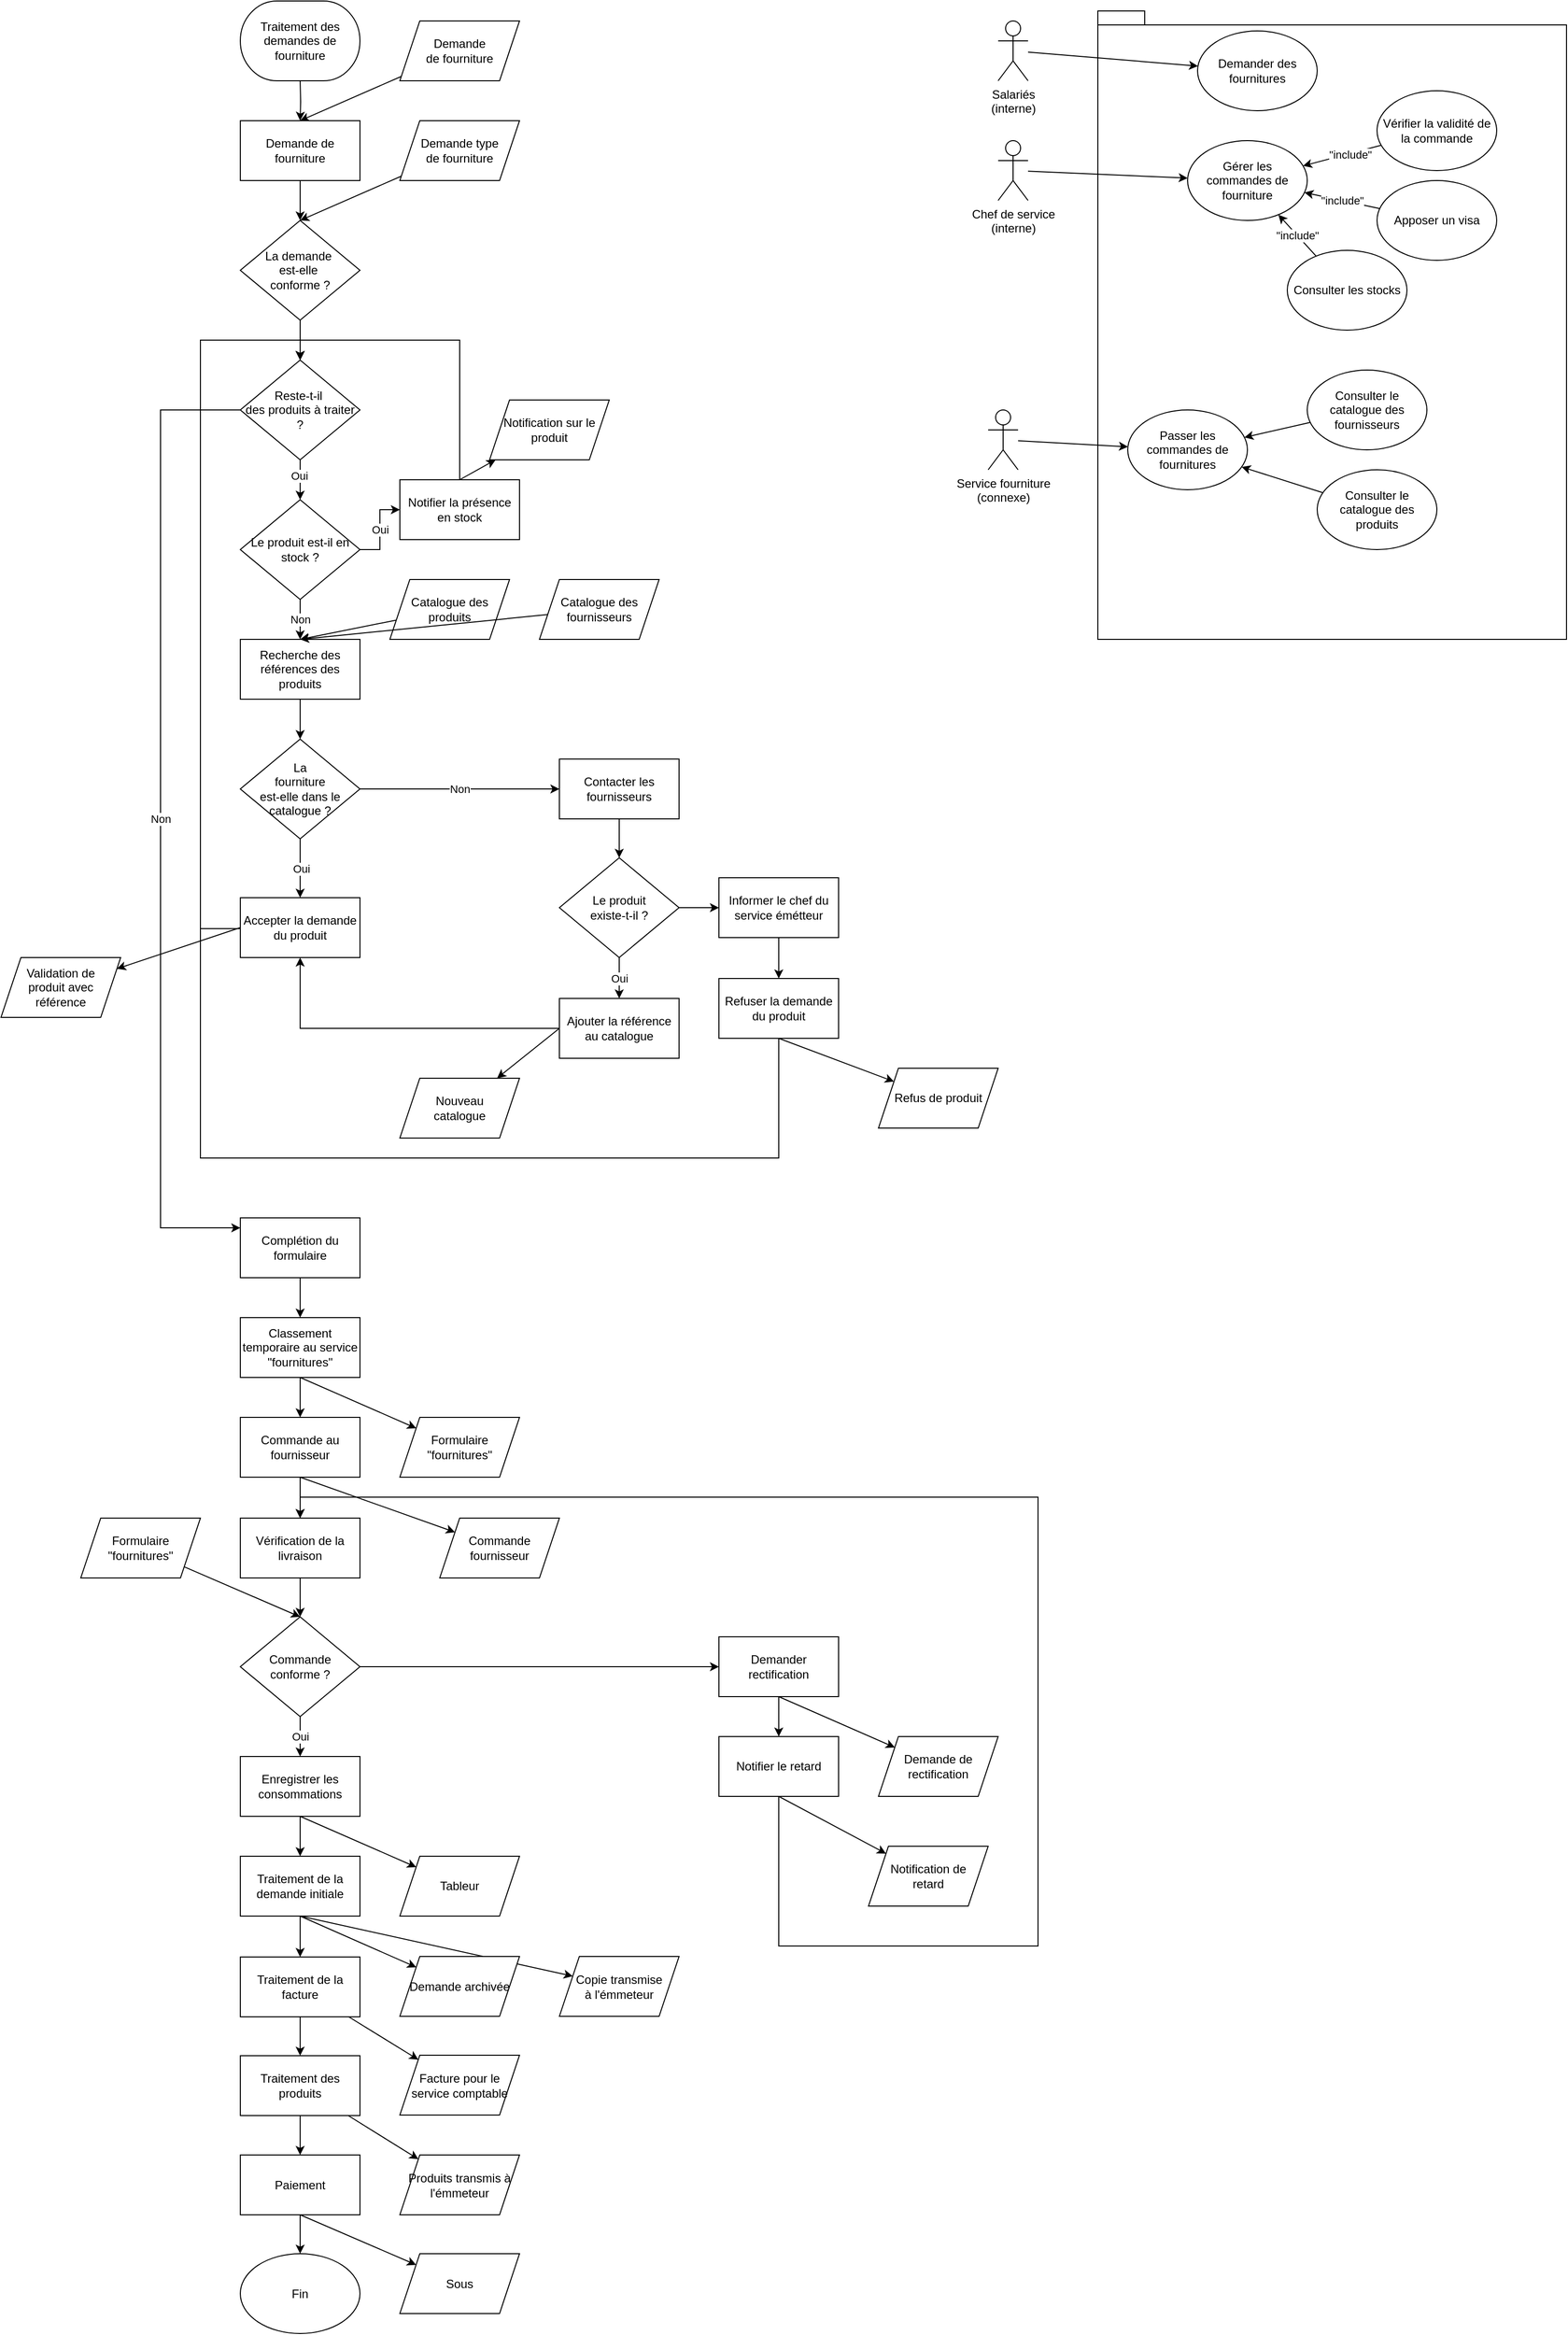 <mxfile version="24.2.5" type="device">
  <diagram name="Page-1" id="KCRgaimFXz_5-FNg-iW_">
    <mxGraphModel dx="1062" dy="621" grid="1" gridSize="10" guides="1" tooltips="1" connect="1" arrows="1" fold="1" page="1" pageScale="1" pageWidth="1169" pageHeight="827" math="0" shadow="0">
      <root>
        <mxCell id="0" />
        <mxCell id="1" parent="0" />
        <mxCell id="8SKymHNOrnsg6687N-cz-3" style="edgeStyle=orthogonalEdgeStyle;rounded=0;orthogonalLoop=1;jettySize=auto;html=1;" edge="1" parent="1" target="8SKymHNOrnsg6687N-cz-2">
          <mxGeometry relative="1" as="geometry">
            <mxPoint x="580" y="540" as="sourcePoint" />
          </mxGeometry>
        </mxCell>
        <mxCell id="8SKymHNOrnsg6687N-cz-155" style="edgeStyle=orthogonalEdgeStyle;rounded=0;orthogonalLoop=1;jettySize=auto;html=1;" edge="1" parent="1" source="8SKymHNOrnsg6687N-cz-2" target="8SKymHNOrnsg6687N-cz-154">
          <mxGeometry relative="1" as="geometry" />
        </mxCell>
        <mxCell id="8SKymHNOrnsg6687N-cz-2" value="Demande de fourniture" style="rounded=0;whiteSpace=wrap;html=1;" vertex="1" parent="1">
          <mxGeometry x="520" y="580" width="120" height="60" as="geometry" />
        </mxCell>
        <mxCell id="8SKymHNOrnsg6687N-cz-5" style="rounded=0;orthogonalLoop=1;jettySize=auto;html=1;entryX=0.5;entryY=0;entryDx=0;entryDy=0;" edge="1" parent="1" source="8SKymHNOrnsg6687N-cz-4" target="8SKymHNOrnsg6687N-cz-2">
          <mxGeometry relative="1" as="geometry" />
        </mxCell>
        <mxCell id="8SKymHNOrnsg6687N-cz-4" value="Demande&lt;div&gt;de fourniture&lt;/div&gt;" style="shape=parallelogram;perimeter=parallelogramPerimeter;whiteSpace=wrap;html=1;fixedSize=1;" vertex="1" parent="1">
          <mxGeometry x="680" y="480" width="120" height="60" as="geometry" />
        </mxCell>
        <mxCell id="8SKymHNOrnsg6687N-cz-11" style="rounded=0;orthogonalLoop=1;jettySize=auto;html=1;entryX=0.5;entryY=0;entryDx=0;entryDy=0;" edge="1" parent="1" source="8SKymHNOrnsg6687N-cz-8" target="8SKymHNOrnsg6687N-cz-116">
          <mxGeometry relative="1" as="geometry">
            <mxPoint x="720" y="920" as="targetPoint" />
          </mxGeometry>
        </mxCell>
        <mxCell id="8SKymHNOrnsg6687N-cz-8" value="Catalogue des produits" style="shape=parallelogram;perimeter=parallelogramPerimeter;whiteSpace=wrap;html=1;fixedSize=1;" vertex="1" parent="1">
          <mxGeometry x="670" y="1040" width="120" height="60" as="geometry" />
        </mxCell>
        <mxCell id="8SKymHNOrnsg6687N-cz-117" style="edgeStyle=orthogonalEdgeStyle;rounded=0;orthogonalLoop=1;jettySize=auto;html=1;" edge="1" parent="1" source="8SKymHNOrnsg6687N-cz-76" target="8SKymHNOrnsg6687N-cz-160">
          <mxGeometry relative="1" as="geometry" />
        </mxCell>
        <mxCell id="8SKymHNOrnsg6687N-cz-118" value="Oui" style="edgeLabel;html=1;align=center;verticalAlign=middle;resizable=0;points=[];" vertex="1" connectable="0" parent="8SKymHNOrnsg6687N-cz-117">
          <mxGeometry x="-0.191" y="-1" relative="1" as="geometry">
            <mxPoint as="offset" />
          </mxGeometry>
        </mxCell>
        <mxCell id="8SKymHNOrnsg6687N-cz-76" value="Reste-t-il&amp;nbsp;&lt;div&gt;des produits à traiter ?&lt;/div&gt;" style="rhombus;whiteSpace=wrap;html=1;direction=west;" vertex="1" parent="1">
          <mxGeometry x="520" y="820" width="120" height="100" as="geometry" />
        </mxCell>
        <mxCell id="8SKymHNOrnsg6687N-cz-98" style="edgeStyle=orthogonalEdgeStyle;rounded=0;orthogonalLoop=1;jettySize=auto;html=1;" edge="1" parent="1" source="8SKymHNOrnsg6687N-cz-102">
          <mxGeometry relative="1" as="geometry">
            <mxPoint x="580.0" y="1359" as="targetPoint" />
          </mxGeometry>
        </mxCell>
        <mxCell id="8SKymHNOrnsg6687N-cz-99" value="Oui" style="edgeLabel;html=1;align=center;verticalAlign=middle;resizable=0;points=[];" vertex="1" connectable="0" parent="8SKymHNOrnsg6687N-cz-98">
          <mxGeometry relative="1" as="geometry">
            <mxPoint as="offset" />
          </mxGeometry>
        </mxCell>
        <mxCell id="8SKymHNOrnsg6687N-cz-100" style="edgeStyle=orthogonalEdgeStyle;rounded=0;orthogonalLoop=1;jettySize=auto;html=1;" edge="1" parent="1" source="8SKymHNOrnsg6687N-cz-102" target="8SKymHNOrnsg6687N-cz-113">
          <mxGeometry relative="1" as="geometry" />
        </mxCell>
        <mxCell id="8SKymHNOrnsg6687N-cz-101" value="Non" style="edgeLabel;html=1;align=center;verticalAlign=middle;resizable=0;points=[];" vertex="1" connectable="0" parent="8SKymHNOrnsg6687N-cz-100">
          <mxGeometry relative="1" as="geometry">
            <mxPoint as="offset" />
          </mxGeometry>
        </mxCell>
        <mxCell id="8SKymHNOrnsg6687N-cz-102" value="La&lt;div&gt;fourniture&lt;/div&gt;&lt;div&gt;est-elle dans le catalogue ?&lt;/div&gt;" style="rhombus;whiteSpace=wrap;html=1;direction=west;" vertex="1" parent="1">
          <mxGeometry x="520" y="1200" width="120" height="100" as="geometry" />
        </mxCell>
        <mxCell id="8SKymHNOrnsg6687N-cz-112" style="edgeStyle=orthogonalEdgeStyle;rounded=0;orthogonalLoop=1;jettySize=auto;html=1;" edge="1" parent="1" source="8SKymHNOrnsg6687N-cz-113" target="8SKymHNOrnsg6687N-cz-114">
          <mxGeometry relative="1" as="geometry" />
        </mxCell>
        <mxCell id="8SKymHNOrnsg6687N-cz-113" value="Contacter les fournisseurs" style="rounded=0;whiteSpace=wrap;html=1;" vertex="1" parent="1">
          <mxGeometry x="840" y="1220" width="120" height="60" as="geometry" />
        </mxCell>
        <mxCell id="8SKymHNOrnsg6687N-cz-138" value="" style="edgeStyle=orthogonalEdgeStyle;rounded=0;orthogonalLoop=1;jettySize=auto;html=1;" edge="1" parent="1" source="8SKymHNOrnsg6687N-cz-114" target="8SKymHNOrnsg6687N-cz-137">
          <mxGeometry relative="1" as="geometry" />
        </mxCell>
        <mxCell id="8SKymHNOrnsg6687N-cz-142" value="Oui" style="edgeLabel;html=1;align=center;verticalAlign=middle;resizable=0;points=[];" vertex="1" connectable="0" parent="8SKymHNOrnsg6687N-cz-138">
          <mxGeometry relative="1" as="geometry">
            <mxPoint as="offset" />
          </mxGeometry>
        </mxCell>
        <mxCell id="8SKymHNOrnsg6687N-cz-144" value="" style="edgeStyle=orthogonalEdgeStyle;rounded=0;orthogonalLoop=1;jettySize=auto;html=1;" edge="1" parent="1" source="8SKymHNOrnsg6687N-cz-114">
          <mxGeometry relative="1" as="geometry">
            <mxPoint x="1000" y="1369" as="targetPoint" />
          </mxGeometry>
        </mxCell>
        <mxCell id="8SKymHNOrnsg6687N-cz-114" value="Le produit&lt;div&gt;existe-t-il ?&lt;/div&gt;" style="rhombus;whiteSpace=wrap;html=1;direction=west;" vertex="1" parent="1">
          <mxGeometry x="840" y="1319" width="120" height="100" as="geometry" />
        </mxCell>
        <mxCell id="8SKymHNOrnsg6687N-cz-115" style="edgeStyle=orthogonalEdgeStyle;rounded=0;orthogonalLoop=1;jettySize=auto;html=1;" edge="1" parent="1" source="8SKymHNOrnsg6687N-cz-116" target="8SKymHNOrnsg6687N-cz-102">
          <mxGeometry relative="1" as="geometry">
            <mxPoint x="580" y="1200" as="targetPoint" />
          </mxGeometry>
        </mxCell>
        <mxCell id="8SKymHNOrnsg6687N-cz-131" style="edgeStyle=orthogonalEdgeStyle;rounded=0;orthogonalLoop=1;jettySize=auto;html=1;" edge="1" parent="1" source="8SKymHNOrnsg6687N-cz-76" target="8SKymHNOrnsg6687N-cz-120">
          <mxGeometry relative="1" as="geometry">
            <Array as="points">
              <mxPoint x="440" y="870" />
              <mxPoint x="440" y="1690" />
            </Array>
          </mxGeometry>
        </mxCell>
        <mxCell id="8SKymHNOrnsg6687N-cz-134" value="Non" style="edgeLabel;html=1;align=center;verticalAlign=middle;resizable=0;points=[];" vertex="1" connectable="0" parent="8SKymHNOrnsg6687N-cz-131">
          <mxGeometry relative="1" as="geometry">
            <mxPoint as="offset" />
          </mxGeometry>
        </mxCell>
        <mxCell id="8SKymHNOrnsg6687N-cz-116" value="Recherche des références des produits" style="rounded=0;whiteSpace=wrap;html=1;" vertex="1" parent="1">
          <mxGeometry x="520" y="1100" width="120" height="60" as="geometry" />
        </mxCell>
        <mxCell id="8SKymHNOrnsg6687N-cz-120" value="Complétion du formulaire" style="rounded=0;whiteSpace=wrap;html=1;" vertex="1" parent="1">
          <mxGeometry x="520" y="1680" width="120" height="60" as="geometry" />
        </mxCell>
        <mxCell id="8SKymHNOrnsg6687N-cz-121" style="edgeStyle=orthogonalEdgeStyle;rounded=0;orthogonalLoop=1;jettySize=auto;html=1;" edge="1" parent="1" source="8SKymHNOrnsg6687N-cz-120" target="8SKymHNOrnsg6687N-cz-124">
          <mxGeometry relative="1" as="geometry">
            <mxPoint x="580" y="1840" as="sourcePoint" />
          </mxGeometry>
        </mxCell>
        <mxCell id="8SKymHNOrnsg6687N-cz-122" style="edgeStyle=orthogonalEdgeStyle;rounded=0;orthogonalLoop=1;jettySize=auto;html=1;" edge="1" parent="1" source="8SKymHNOrnsg6687N-cz-124" target="8SKymHNOrnsg6687N-cz-126">
          <mxGeometry relative="1" as="geometry" />
        </mxCell>
        <mxCell id="8SKymHNOrnsg6687N-cz-123" style="rounded=0;orthogonalLoop=1;jettySize=auto;html=1;exitX=0.5;exitY=1;exitDx=0;exitDy=0;" edge="1" parent="1" source="8SKymHNOrnsg6687N-cz-124" target="8SKymHNOrnsg6687N-cz-127">
          <mxGeometry relative="1" as="geometry" />
        </mxCell>
        <mxCell id="8SKymHNOrnsg6687N-cz-124" value="Classement temporaire au service &quot;fournitures&quot;" style="rounded=0;whiteSpace=wrap;html=1;" vertex="1" parent="1">
          <mxGeometry x="520" y="1780" width="120" height="60" as="geometry" />
        </mxCell>
        <mxCell id="8SKymHNOrnsg6687N-cz-125" style="rounded=0;orthogonalLoop=1;jettySize=auto;html=1;exitX=0.5;exitY=1;exitDx=0;exitDy=0;" edge="1" parent="1" source="8SKymHNOrnsg6687N-cz-126" target="8SKymHNOrnsg6687N-cz-128">
          <mxGeometry relative="1" as="geometry" />
        </mxCell>
        <mxCell id="8SKymHNOrnsg6687N-cz-149" value="" style="edgeStyle=orthogonalEdgeStyle;rounded=0;orthogonalLoop=1;jettySize=auto;html=1;" edge="1" parent="1" source="8SKymHNOrnsg6687N-cz-126" target="8SKymHNOrnsg6687N-cz-148">
          <mxGeometry relative="1" as="geometry" />
        </mxCell>
        <mxCell id="8SKymHNOrnsg6687N-cz-126" value="Commande au fournisseur" style="rounded=0;whiteSpace=wrap;html=1;" vertex="1" parent="1">
          <mxGeometry x="520" y="1880" width="120" height="60" as="geometry" />
        </mxCell>
        <mxCell id="8SKymHNOrnsg6687N-cz-127" value="Formulaire &quot;fournitures&quot;" style="shape=parallelogram;perimeter=parallelogramPerimeter;whiteSpace=wrap;html=1;fixedSize=1;" vertex="1" parent="1">
          <mxGeometry x="680" y="1880" width="120" height="60" as="geometry" />
        </mxCell>
        <mxCell id="8SKymHNOrnsg6687N-cz-128" value="Commande fournisseur" style="shape=parallelogram;perimeter=parallelogramPerimeter;whiteSpace=wrap;html=1;fixedSize=1;" vertex="1" parent="1">
          <mxGeometry x="720" y="1981" width="120" height="60" as="geometry" />
        </mxCell>
        <mxCell id="8SKymHNOrnsg6687N-cz-130" style="edgeStyle=orthogonalEdgeStyle;rounded=0;orthogonalLoop=1;jettySize=auto;html=1;entryX=0.5;entryY=1;entryDx=0;entryDy=0;" edge="1" parent="1" source="8SKymHNOrnsg6687N-cz-129" target="8SKymHNOrnsg6687N-cz-76">
          <mxGeometry relative="1" as="geometry">
            <Array as="points">
              <mxPoint x="480" y="1390" />
              <mxPoint x="480" y="800" />
              <mxPoint x="580" y="800" />
            </Array>
          </mxGeometry>
        </mxCell>
        <mxCell id="8SKymHNOrnsg6687N-cz-167" style="rounded=0;orthogonalLoop=1;jettySize=auto;html=1;exitX=0;exitY=0.5;exitDx=0;exitDy=0;" edge="1" parent="1" source="8SKymHNOrnsg6687N-cz-129" target="8SKymHNOrnsg6687N-cz-165">
          <mxGeometry relative="1" as="geometry" />
        </mxCell>
        <mxCell id="8SKymHNOrnsg6687N-cz-129" value="Accepter la demande du produit" style="rounded=0;whiteSpace=wrap;html=1;" vertex="1" parent="1">
          <mxGeometry x="520" y="1359" width="120" height="60" as="geometry" />
        </mxCell>
        <mxCell id="8SKymHNOrnsg6687N-cz-139" style="edgeStyle=orthogonalEdgeStyle;rounded=0;orthogonalLoop=1;jettySize=auto;html=1;" edge="1" parent="1" source="8SKymHNOrnsg6687N-cz-137" target="8SKymHNOrnsg6687N-cz-129">
          <mxGeometry relative="1" as="geometry">
            <Array as="points">
              <mxPoint x="580" y="1490" />
            </Array>
          </mxGeometry>
        </mxCell>
        <mxCell id="8SKymHNOrnsg6687N-cz-141" style="rounded=0;orthogonalLoop=1;jettySize=auto;html=1;exitX=0;exitY=0.5;exitDx=0;exitDy=0;" edge="1" parent="1" source="8SKymHNOrnsg6687N-cz-137" target="8SKymHNOrnsg6687N-cz-140">
          <mxGeometry relative="1" as="geometry" />
        </mxCell>
        <mxCell id="8SKymHNOrnsg6687N-cz-137" value="Ajouter la référence au catalogue" style="whiteSpace=wrap;html=1;" vertex="1" parent="1">
          <mxGeometry x="840" y="1460" width="120" height="60" as="geometry" />
        </mxCell>
        <mxCell id="8SKymHNOrnsg6687N-cz-140" value="Nouveau&lt;div&gt;catalogue&lt;/div&gt;" style="shape=parallelogram;perimeter=parallelogramPerimeter;whiteSpace=wrap;html=1;fixedSize=1;" vertex="1" parent="1">
          <mxGeometry x="680" y="1540" width="120" height="60" as="geometry" />
        </mxCell>
        <mxCell id="8SKymHNOrnsg6687N-cz-168" style="edgeStyle=orthogonalEdgeStyle;rounded=0;orthogonalLoop=1;jettySize=auto;html=1;" edge="1" parent="1" source="8SKymHNOrnsg6687N-cz-143" target="8SKymHNOrnsg6687N-cz-145">
          <mxGeometry relative="1" as="geometry" />
        </mxCell>
        <mxCell id="8SKymHNOrnsg6687N-cz-143" value="Informer le chef du service émétteur" style="whiteSpace=wrap;html=1;" vertex="1" parent="1">
          <mxGeometry x="1000" y="1339" width="120" height="60" as="geometry" />
        </mxCell>
        <mxCell id="8SKymHNOrnsg6687N-cz-147" style="edgeStyle=orthogonalEdgeStyle;rounded=0;orthogonalLoop=1;jettySize=auto;html=1;entryX=0.5;entryY=1;entryDx=0;entryDy=0;" edge="1" parent="1" source="8SKymHNOrnsg6687N-cz-145" target="8SKymHNOrnsg6687N-cz-76">
          <mxGeometry relative="1" as="geometry">
            <mxPoint x="1060.027" y="1501" as="sourcePoint" />
            <Array as="points">
              <mxPoint x="1060" y="1620" />
              <mxPoint x="480" y="1620" />
              <mxPoint x="480" y="800" />
              <mxPoint x="580" y="800" />
            </Array>
          </mxGeometry>
        </mxCell>
        <mxCell id="8SKymHNOrnsg6687N-cz-164" style="rounded=0;orthogonalLoop=1;jettySize=auto;html=1;exitX=0.5;exitY=1;exitDx=0;exitDy=0;" edge="1" parent="1" source="8SKymHNOrnsg6687N-cz-145" target="8SKymHNOrnsg6687N-cz-163">
          <mxGeometry relative="1" as="geometry" />
        </mxCell>
        <mxCell id="8SKymHNOrnsg6687N-cz-145" value="Refuser la demande du produit" style="whiteSpace=wrap;html=1;" vertex="1" parent="1">
          <mxGeometry x="1000" y="1440" width="120" height="60" as="geometry" />
        </mxCell>
        <mxCell id="8SKymHNOrnsg6687N-cz-176" style="edgeStyle=orthogonalEdgeStyle;rounded=0;orthogonalLoop=1;jettySize=auto;html=1;" edge="1" parent="1" source="8SKymHNOrnsg6687N-cz-148" target="8SKymHNOrnsg6687N-cz-175">
          <mxGeometry relative="1" as="geometry" />
        </mxCell>
        <mxCell id="8SKymHNOrnsg6687N-cz-148" value="Vérification de la livraison" style="whiteSpace=wrap;html=1;rounded=0;" vertex="1" parent="1">
          <mxGeometry x="520" y="1981" width="120" height="60" as="geometry" />
        </mxCell>
        <mxCell id="8SKymHNOrnsg6687N-cz-158" style="edgeStyle=orthogonalEdgeStyle;rounded=0;orthogonalLoop=1;jettySize=auto;html=1;" edge="1" parent="1" source="8SKymHNOrnsg6687N-cz-154" target="8SKymHNOrnsg6687N-cz-76">
          <mxGeometry relative="1" as="geometry" />
        </mxCell>
        <mxCell id="8SKymHNOrnsg6687N-cz-154" value="La demande&amp;nbsp;&lt;div&gt;est-elle&amp;nbsp;&lt;/div&gt;&lt;div&gt;conforme ?&lt;/div&gt;" style="rhombus;whiteSpace=wrap;html=1;direction=west;" vertex="1" parent="1">
          <mxGeometry x="520" y="680" width="120" height="100" as="geometry" />
        </mxCell>
        <mxCell id="8SKymHNOrnsg6687N-cz-157" style="rounded=0;orthogonalLoop=1;jettySize=auto;html=1;entryX=0.5;entryY=1;entryDx=0;entryDy=0;" edge="1" parent="1" source="8SKymHNOrnsg6687N-cz-156" target="8SKymHNOrnsg6687N-cz-154">
          <mxGeometry relative="1" as="geometry" />
        </mxCell>
        <mxCell id="8SKymHNOrnsg6687N-cz-156" value="Demande type&lt;div&gt;de fourniture&lt;/div&gt;" style="shape=parallelogram;perimeter=parallelogramPerimeter;whiteSpace=wrap;html=1;fixedSize=1;" vertex="1" parent="1">
          <mxGeometry x="680" y="580" width="120" height="60" as="geometry" />
        </mxCell>
        <mxCell id="8SKymHNOrnsg6687N-cz-161" style="edgeStyle=orthogonalEdgeStyle;rounded=0;orthogonalLoop=1;jettySize=auto;html=1;" edge="1" parent="1" source="8SKymHNOrnsg6687N-cz-160" target="8SKymHNOrnsg6687N-cz-116">
          <mxGeometry relative="1" as="geometry" />
        </mxCell>
        <mxCell id="8SKymHNOrnsg6687N-cz-162" value="Non" style="edgeLabel;html=1;align=center;verticalAlign=middle;resizable=0;points=[];" vertex="1" connectable="0" parent="8SKymHNOrnsg6687N-cz-161">
          <mxGeometry relative="1" as="geometry">
            <mxPoint as="offset" />
          </mxGeometry>
        </mxCell>
        <mxCell id="8SKymHNOrnsg6687N-cz-170" style="edgeStyle=orthogonalEdgeStyle;rounded=0;orthogonalLoop=1;jettySize=auto;html=1;" edge="1" parent="1" source="8SKymHNOrnsg6687N-cz-160" target="8SKymHNOrnsg6687N-cz-169">
          <mxGeometry relative="1" as="geometry" />
        </mxCell>
        <mxCell id="8SKymHNOrnsg6687N-cz-171" value="Oui" style="edgeLabel;html=1;align=center;verticalAlign=middle;resizable=0;points=[];" vertex="1" connectable="0" parent="8SKymHNOrnsg6687N-cz-170">
          <mxGeometry relative="1" as="geometry">
            <mxPoint as="offset" />
          </mxGeometry>
        </mxCell>
        <mxCell id="8SKymHNOrnsg6687N-cz-160" value="Le produit est-il en stock ?" style="rhombus;whiteSpace=wrap;html=1;direction=west;" vertex="1" parent="1">
          <mxGeometry x="520" y="960" width="120" height="100" as="geometry" />
        </mxCell>
        <mxCell id="8SKymHNOrnsg6687N-cz-163" value="Refus de produit" style="shape=parallelogram;perimeter=parallelogramPerimeter;whiteSpace=wrap;html=1;fixedSize=1;" vertex="1" parent="1">
          <mxGeometry x="1160" y="1530" width="120" height="60" as="geometry" />
        </mxCell>
        <mxCell id="8SKymHNOrnsg6687N-cz-165" value="Validation de&lt;div&gt;produit avec référence&lt;/div&gt;" style="shape=parallelogram;perimeter=parallelogramPerimeter;whiteSpace=wrap;html=1;fixedSize=1;" vertex="1" parent="1">
          <mxGeometry x="280" y="1419" width="120" height="60" as="geometry" />
        </mxCell>
        <mxCell id="8SKymHNOrnsg6687N-cz-172" style="edgeStyle=orthogonalEdgeStyle;rounded=0;orthogonalLoop=1;jettySize=auto;html=1;entryX=0.5;entryY=1;entryDx=0;entryDy=0;" edge="1" parent="1" source="8SKymHNOrnsg6687N-cz-169" target="8SKymHNOrnsg6687N-cz-76">
          <mxGeometry relative="1" as="geometry">
            <Array as="points">
              <mxPoint x="740" y="800" />
              <mxPoint x="580" y="800" />
            </Array>
          </mxGeometry>
        </mxCell>
        <mxCell id="8SKymHNOrnsg6687N-cz-174" style="rounded=0;orthogonalLoop=1;jettySize=auto;html=1;exitX=0.5;exitY=0;exitDx=0;exitDy=0;" edge="1" parent="1" source="8SKymHNOrnsg6687N-cz-169" target="8SKymHNOrnsg6687N-cz-173">
          <mxGeometry relative="1" as="geometry" />
        </mxCell>
        <mxCell id="8SKymHNOrnsg6687N-cz-169" value="Notifier la présence en stock" style="rounded=0;whiteSpace=wrap;html=1;" vertex="1" parent="1">
          <mxGeometry x="680" y="940" width="120" height="60" as="geometry" />
        </mxCell>
        <mxCell id="8SKymHNOrnsg6687N-cz-173" value="Notification sur le produit" style="shape=parallelogram;perimeter=parallelogramPerimeter;whiteSpace=wrap;html=1;fixedSize=1;" vertex="1" parent="1">
          <mxGeometry x="770" y="860" width="120" height="60" as="geometry" />
        </mxCell>
        <mxCell id="8SKymHNOrnsg6687N-cz-178" value="" style="edgeStyle=orthogonalEdgeStyle;rounded=0;orthogonalLoop=1;jettySize=auto;html=1;" edge="1" parent="1" source="8SKymHNOrnsg6687N-cz-175" target="8SKymHNOrnsg6687N-cz-177">
          <mxGeometry relative="1" as="geometry" />
        </mxCell>
        <mxCell id="8SKymHNOrnsg6687N-cz-179" value="Oui" style="edgeLabel;html=1;align=center;verticalAlign=middle;resizable=0;points=[];" vertex="1" connectable="0" parent="8SKymHNOrnsg6687N-cz-178">
          <mxGeometry relative="1" as="geometry">
            <mxPoint as="offset" />
          </mxGeometry>
        </mxCell>
        <mxCell id="8SKymHNOrnsg6687N-cz-195" style="edgeStyle=orthogonalEdgeStyle;rounded=0;orthogonalLoop=1;jettySize=auto;html=1;" edge="1" parent="1" source="8SKymHNOrnsg6687N-cz-175" target="8SKymHNOrnsg6687N-cz-196">
          <mxGeometry relative="1" as="geometry">
            <mxPoint x="840" y="2150" as="targetPoint" />
          </mxGeometry>
        </mxCell>
        <mxCell id="8SKymHNOrnsg6687N-cz-175" value="Commande&lt;div&gt;conforme ?&lt;/div&gt;" style="rhombus;whiteSpace=wrap;html=1;direction=west;" vertex="1" parent="1">
          <mxGeometry x="520" y="2080" width="120" height="100" as="geometry" />
        </mxCell>
        <mxCell id="8SKymHNOrnsg6687N-cz-184" style="rounded=0;orthogonalLoop=1;jettySize=auto;html=1;exitX=0.5;exitY=1;exitDx=0;exitDy=0;" edge="1" parent="1" source="8SKymHNOrnsg6687N-cz-177" target="8SKymHNOrnsg6687N-cz-183">
          <mxGeometry relative="1" as="geometry" />
        </mxCell>
        <mxCell id="8SKymHNOrnsg6687N-cz-186" style="edgeStyle=orthogonalEdgeStyle;rounded=0;orthogonalLoop=1;jettySize=auto;html=1;" edge="1" parent="1" source="8SKymHNOrnsg6687N-cz-177" target="8SKymHNOrnsg6687N-cz-185">
          <mxGeometry relative="1" as="geometry" />
        </mxCell>
        <mxCell id="8SKymHNOrnsg6687N-cz-177" value="Enregistrer les consommations" style="whiteSpace=wrap;html=1;" vertex="1" parent="1">
          <mxGeometry x="520" y="2220" width="120" height="60" as="geometry" />
        </mxCell>
        <mxCell id="8SKymHNOrnsg6687N-cz-181" style="rounded=0;orthogonalLoop=1;jettySize=auto;html=1;entryX=0.5;entryY=1;entryDx=0;entryDy=0;" edge="1" parent="1" source="8SKymHNOrnsg6687N-cz-180" target="8SKymHNOrnsg6687N-cz-175">
          <mxGeometry relative="1" as="geometry" />
        </mxCell>
        <mxCell id="8SKymHNOrnsg6687N-cz-180" value="Formulaire &quot;fournitures&quot;" style="shape=parallelogram;perimeter=parallelogramPerimeter;whiteSpace=wrap;html=1;fixedSize=1;" vertex="1" parent="1">
          <mxGeometry x="360" y="1981" width="120" height="60" as="geometry" />
        </mxCell>
        <mxCell id="8SKymHNOrnsg6687N-cz-183" value="Tableur" style="shape=parallelogram;perimeter=parallelogramPerimeter;whiteSpace=wrap;html=1;fixedSize=1;" vertex="1" parent="1">
          <mxGeometry x="680" y="2320" width="120" height="60" as="geometry" />
        </mxCell>
        <mxCell id="8SKymHNOrnsg6687N-cz-188" style="rounded=0;orthogonalLoop=1;jettySize=auto;html=1;exitX=0.5;exitY=1;exitDx=0;exitDy=0;" edge="1" parent="1" source="8SKymHNOrnsg6687N-cz-185" target="8SKymHNOrnsg6687N-cz-187">
          <mxGeometry relative="1" as="geometry" />
        </mxCell>
        <mxCell id="8SKymHNOrnsg6687N-cz-190" style="edgeStyle=orthogonalEdgeStyle;rounded=0;orthogonalLoop=1;jettySize=auto;html=1;" edge="1" parent="1" source="8SKymHNOrnsg6687N-cz-185" target="8SKymHNOrnsg6687N-cz-197">
          <mxGeometry relative="1" as="geometry">
            <mxPoint x="510" y="2530" as="targetPoint" />
          </mxGeometry>
        </mxCell>
        <mxCell id="8SKymHNOrnsg6687N-cz-199" style="rounded=0;orthogonalLoop=1;jettySize=auto;html=1;exitX=0.5;exitY=1;exitDx=0;exitDy=0;" edge="1" parent="1" source="8SKymHNOrnsg6687N-cz-185" target="8SKymHNOrnsg6687N-cz-200">
          <mxGeometry relative="1" as="geometry">
            <mxPoint x="870" y="2440" as="targetPoint" />
          </mxGeometry>
        </mxCell>
        <mxCell id="8SKymHNOrnsg6687N-cz-185" value="Traitement de la demande initiale" style="whiteSpace=wrap;html=1;" vertex="1" parent="1">
          <mxGeometry x="520" y="2320" width="120" height="60" as="geometry" />
        </mxCell>
        <mxCell id="8SKymHNOrnsg6687N-cz-187" value="Demande archivée" style="shape=parallelogram;perimeter=parallelogramPerimeter;whiteSpace=wrap;html=1;fixedSize=1;" vertex="1" parent="1">
          <mxGeometry x="680" y="2420.5" width="120" height="60" as="geometry" />
        </mxCell>
        <mxCell id="8SKymHNOrnsg6687N-cz-192" style="rounded=0;orthogonalLoop=1;jettySize=auto;html=1;exitX=0.5;exitY=1;exitDx=0;exitDy=0;" edge="1" parent="1" source="8SKymHNOrnsg6687N-cz-189" target="8SKymHNOrnsg6687N-cz-191">
          <mxGeometry relative="1" as="geometry" />
        </mxCell>
        <mxCell id="8SKymHNOrnsg6687N-cz-194" style="edgeStyle=orthogonalEdgeStyle;rounded=0;orthogonalLoop=1;jettySize=auto;html=1;" edge="1" parent="1" source="8SKymHNOrnsg6687N-cz-189" target="8SKymHNOrnsg6687N-cz-193">
          <mxGeometry relative="1" as="geometry" />
        </mxCell>
        <mxCell id="8SKymHNOrnsg6687N-cz-189" value="Paiement" style="rounded=0;whiteSpace=wrap;html=1;" vertex="1" parent="1">
          <mxGeometry x="520" y="2619.5" width="120" height="60" as="geometry" />
        </mxCell>
        <mxCell id="8SKymHNOrnsg6687N-cz-191" value="Sous" style="shape=parallelogram;perimeter=parallelogramPerimeter;whiteSpace=wrap;html=1;fixedSize=1;" vertex="1" parent="1">
          <mxGeometry x="680" y="2718.5" width="120" height="60" as="geometry" />
        </mxCell>
        <mxCell id="8SKymHNOrnsg6687N-cz-193" value="Fin" style="ellipse;whiteSpace=wrap;html=1;" vertex="1" parent="1">
          <mxGeometry x="520" y="2718.5" width="120" height="80" as="geometry" />
        </mxCell>
        <mxCell id="8SKymHNOrnsg6687N-cz-209" value="" style="edgeStyle=orthogonalEdgeStyle;rounded=0;orthogonalLoop=1;jettySize=auto;html=1;" edge="1" parent="1" source="8SKymHNOrnsg6687N-cz-196" target="8SKymHNOrnsg6687N-cz-208">
          <mxGeometry relative="1" as="geometry" />
        </mxCell>
        <mxCell id="8SKymHNOrnsg6687N-cz-210" style="rounded=0;orthogonalLoop=1;jettySize=auto;html=1;exitX=0.5;exitY=1;exitDx=0;exitDy=0;" edge="1" parent="1" source="8SKymHNOrnsg6687N-cz-196" target="8SKymHNOrnsg6687N-cz-211">
          <mxGeometry relative="1" as="geometry">
            <mxPoint x="1220" y="2180" as="targetPoint" />
          </mxGeometry>
        </mxCell>
        <mxCell id="8SKymHNOrnsg6687N-cz-196" value="Demander rectification" style="rounded=0;whiteSpace=wrap;html=1;" vertex="1" parent="1">
          <mxGeometry x="1000" y="2100" width="120" height="60" as="geometry" />
        </mxCell>
        <mxCell id="8SKymHNOrnsg6687N-cz-198" style="rounded=0;orthogonalLoop=1;jettySize=auto;html=1;" edge="1" parent="1" source="8SKymHNOrnsg6687N-cz-197" target="8SKymHNOrnsg6687N-cz-201">
          <mxGeometry relative="1" as="geometry">
            <mxPoint x="700" y="2560" as="targetPoint" />
          </mxGeometry>
        </mxCell>
        <mxCell id="8SKymHNOrnsg6687N-cz-204" style="edgeStyle=orthogonalEdgeStyle;rounded=0;orthogonalLoop=1;jettySize=auto;html=1;" edge="1" parent="1" source="8SKymHNOrnsg6687N-cz-197" target="8SKymHNOrnsg6687N-cz-203">
          <mxGeometry relative="1" as="geometry" />
        </mxCell>
        <mxCell id="8SKymHNOrnsg6687N-cz-197" value="Traitement de la facture" style="rounded=0;whiteSpace=wrap;html=1;" vertex="1" parent="1">
          <mxGeometry x="520" y="2421" width="120" height="60" as="geometry" />
        </mxCell>
        <mxCell id="8SKymHNOrnsg6687N-cz-200" value="Copie transmise&lt;div&gt;à l&#39;émmeteur&lt;/div&gt;" style="shape=parallelogram;perimeter=parallelogramPerimeter;whiteSpace=wrap;html=1;fixedSize=1;" vertex="1" parent="1">
          <mxGeometry x="840" y="2420.5" width="120" height="60" as="geometry" />
        </mxCell>
        <mxCell id="8SKymHNOrnsg6687N-cz-201" value="Facture pour le service comptable" style="shape=parallelogram;perimeter=parallelogramPerimeter;whiteSpace=wrap;html=1;fixedSize=1;" vertex="1" parent="1">
          <mxGeometry x="680" y="2519.5" width="120" height="60" as="geometry" />
        </mxCell>
        <mxCell id="8SKymHNOrnsg6687N-cz-205" style="rounded=0;orthogonalLoop=1;jettySize=auto;html=1;" edge="1" parent="1" source="8SKymHNOrnsg6687N-cz-203" target="8SKymHNOrnsg6687N-cz-206">
          <mxGeometry relative="1" as="geometry">
            <mxPoint x="720" y="2630" as="targetPoint" />
          </mxGeometry>
        </mxCell>
        <mxCell id="8SKymHNOrnsg6687N-cz-207" style="edgeStyle=orthogonalEdgeStyle;rounded=0;orthogonalLoop=1;jettySize=auto;html=1;" edge="1" parent="1" source="8SKymHNOrnsg6687N-cz-203" target="8SKymHNOrnsg6687N-cz-189">
          <mxGeometry relative="1" as="geometry" />
        </mxCell>
        <mxCell id="8SKymHNOrnsg6687N-cz-203" value="Traitement des produits" style="rounded=0;whiteSpace=wrap;html=1;" vertex="1" parent="1">
          <mxGeometry x="520" y="2520" width="120" height="60" as="geometry" />
        </mxCell>
        <mxCell id="8SKymHNOrnsg6687N-cz-206" value="Produits transmis à l&#39;émmeteur" style="shape=parallelogram;perimeter=parallelogramPerimeter;whiteSpace=wrap;html=1;fixedSize=1;" vertex="1" parent="1">
          <mxGeometry x="680" y="2619.5" width="120" height="60" as="geometry" />
        </mxCell>
        <mxCell id="8SKymHNOrnsg6687N-cz-213" style="rounded=0;orthogonalLoop=1;jettySize=auto;html=1;exitX=0.5;exitY=1;exitDx=0;exitDy=0;" edge="1" parent="1" source="8SKymHNOrnsg6687N-cz-208" target="8SKymHNOrnsg6687N-cz-212">
          <mxGeometry relative="1" as="geometry" />
        </mxCell>
        <mxCell id="8SKymHNOrnsg6687N-cz-214" style="edgeStyle=orthogonalEdgeStyle;rounded=0;orthogonalLoop=1;jettySize=auto;html=1;" edge="1" parent="1" source="8SKymHNOrnsg6687N-cz-208" target="8SKymHNOrnsg6687N-cz-148">
          <mxGeometry relative="1" as="geometry">
            <Array as="points">
              <mxPoint x="1060" y="2410" />
              <mxPoint x="1320" y="2410" />
              <mxPoint x="1320" y="1960" />
              <mxPoint x="580" y="1960" />
            </Array>
          </mxGeometry>
        </mxCell>
        <mxCell id="8SKymHNOrnsg6687N-cz-208" value="Notifier le retard" style="whiteSpace=wrap;html=1;rounded=0;" vertex="1" parent="1">
          <mxGeometry x="1000" y="2200" width="120" height="60" as="geometry" />
        </mxCell>
        <mxCell id="8SKymHNOrnsg6687N-cz-211" value="Demande de rectification" style="shape=parallelogram;perimeter=parallelogramPerimeter;whiteSpace=wrap;html=1;fixedSize=1;" vertex="1" parent="1">
          <mxGeometry x="1160" y="2200" width="120" height="60" as="geometry" />
        </mxCell>
        <mxCell id="8SKymHNOrnsg6687N-cz-212" value="Notification de&lt;div&gt;retard&lt;/div&gt;" style="shape=parallelogram;perimeter=parallelogramPerimeter;whiteSpace=wrap;html=1;fixedSize=1;" vertex="1" parent="1">
          <mxGeometry x="1150" y="2310" width="120" height="60" as="geometry" />
        </mxCell>
        <mxCell id="8SKymHNOrnsg6687N-cz-216" value="Traitement des demandes de fourniture" style="strokeWidth=1;html=1;shape=mxgraph.flowchart.terminator;whiteSpace=wrap;" vertex="1" parent="1">
          <mxGeometry x="520" y="460" width="120" height="80" as="geometry" />
        </mxCell>
        <mxCell id="8SKymHNOrnsg6687N-cz-218" style="rounded=0;orthogonalLoop=1;jettySize=auto;html=1;entryX=0.5;entryY=0;entryDx=0;entryDy=0;" edge="1" parent="1" source="8SKymHNOrnsg6687N-cz-217" target="8SKymHNOrnsg6687N-cz-116">
          <mxGeometry relative="1" as="geometry" />
        </mxCell>
        <mxCell id="8SKymHNOrnsg6687N-cz-217" value="Catalogue des fournisseurs" style="shape=parallelogram;perimeter=parallelogramPerimeter;whiteSpace=wrap;html=1;fixedSize=1;" vertex="1" parent="1">
          <mxGeometry x="820" y="1040" width="120" height="60" as="geometry" />
        </mxCell>
        <mxCell id="8SKymHNOrnsg6687N-cz-219" value="Salariés&lt;div&gt;(interne)&lt;/div&gt;" style="shape=umlActor;verticalLabelPosition=bottom;verticalAlign=top;html=1;" vertex="1" parent="1">
          <mxGeometry x="1280" y="480" width="30" height="60" as="geometry" />
        </mxCell>
        <mxCell id="8SKymHNOrnsg6687N-cz-225" value="Chef de service&lt;div&gt;(interne)&lt;/div&gt;" style="shape=umlActor;verticalLabelPosition=bottom;verticalAlign=top;html=1;" vertex="1" parent="1">
          <mxGeometry x="1280" y="600" width="30" height="60" as="geometry" />
        </mxCell>
        <mxCell id="8SKymHNOrnsg6687N-cz-226" value="Service fourniture&lt;div&gt;(connexe)&lt;/div&gt;" style="shape=umlActor;verticalLabelPosition=bottom;verticalAlign=top;html=1;" vertex="1" parent="1">
          <mxGeometry x="1270" y="870" width="30" height="60" as="geometry" />
        </mxCell>
        <mxCell id="8SKymHNOrnsg6687N-cz-227" value="" style="shape=folder;fontStyle=1;spacingTop=10;tabWidth=40;tabHeight=14;tabPosition=left;html=1;whiteSpace=wrap;container=0;connectable=1;" vertex="1" parent="1">
          <mxGeometry x="1380" y="470" width="470" height="630" as="geometry" />
        </mxCell>
        <mxCell id="8SKymHNOrnsg6687N-cz-233" style="rounded=0;orthogonalLoop=1;jettySize=auto;html=1;" edge="1" parent="1" source="8SKymHNOrnsg6687N-cz-219" target="8SKymHNOrnsg6687N-cz-234">
          <mxGeometry relative="1" as="geometry">
            <mxPoint x="1422.716" y="554.129" as="targetPoint" />
          </mxGeometry>
        </mxCell>
        <mxCell id="8SKymHNOrnsg6687N-cz-236" style="rounded=0;orthogonalLoop=1;jettySize=auto;html=1;" edge="1" parent="1" source="8SKymHNOrnsg6687N-cz-225" target="8SKymHNOrnsg6687N-cz-235">
          <mxGeometry relative="1" as="geometry" />
        </mxCell>
        <mxCell id="8SKymHNOrnsg6687N-cz-234" value="Demander des fournitures" style="ellipse;whiteSpace=wrap;html=1;" vertex="1" parent="1">
          <mxGeometry x="1479.996" y="489.999" width="120" height="80" as="geometry" />
        </mxCell>
        <mxCell id="8SKymHNOrnsg6687N-cz-235" value="Gérer les commandes de fourniture" style="ellipse;whiteSpace=wrap;html=1;" vertex="1" parent="1">
          <mxGeometry x="1469.996" y="599.999" width="120" height="80" as="geometry" />
        </mxCell>
        <mxCell id="8SKymHNOrnsg6687N-cz-240" value="Consulter les stocks" style="ellipse;whiteSpace=wrap;html=1;" vertex="1" parent="1">
          <mxGeometry x="1569.996" y="709.999" width="120" height="80" as="geometry" />
        </mxCell>
        <mxCell id="8SKymHNOrnsg6687N-cz-242" value="Apposer un visa" style="ellipse;whiteSpace=wrap;html=1;" vertex="1" parent="1">
          <mxGeometry x="1659.996" y="639.999" width="120" height="80" as="geometry" />
        </mxCell>
        <mxCell id="8SKymHNOrnsg6687N-cz-237" value="Vérifier la validité de la commande" style="ellipse;whiteSpace=wrap;html=1;" vertex="1" parent="1">
          <mxGeometry x="1659.996" y="549.999" width="120" height="80" as="geometry" />
        </mxCell>
        <mxCell id="8SKymHNOrnsg6687N-cz-238" style="rounded=0;orthogonalLoop=1;jettySize=auto;html=1;" edge="1" parent="1" source="8SKymHNOrnsg6687N-cz-237" target="8SKymHNOrnsg6687N-cz-235">
          <mxGeometry relative="1" as="geometry" />
        </mxCell>
        <mxCell id="8SKymHNOrnsg6687N-cz-239" value="&quot;include&quot;" style="edgeLabel;html=1;align=center;verticalAlign=middle;resizable=0;points=[];" vertex="1" connectable="0" parent="8SKymHNOrnsg6687N-cz-238">
          <mxGeometry x="-0.192" y="1" relative="1" as="geometry">
            <mxPoint as="offset" />
          </mxGeometry>
        </mxCell>
        <mxCell id="8SKymHNOrnsg6687N-cz-243" style="rounded=0;orthogonalLoop=1;jettySize=auto;html=1;" edge="1" parent="1" source="8SKymHNOrnsg6687N-cz-242" target="8SKymHNOrnsg6687N-cz-235">
          <mxGeometry relative="1" as="geometry" />
        </mxCell>
        <mxCell id="8SKymHNOrnsg6687N-cz-246" value="&quot;include&quot;" style="edgeLabel;html=1;align=center;verticalAlign=middle;resizable=0;points=[];" vertex="1" connectable="0" parent="8SKymHNOrnsg6687N-cz-243">
          <mxGeometry relative="1" as="geometry">
            <mxPoint as="offset" />
          </mxGeometry>
        </mxCell>
        <mxCell id="8SKymHNOrnsg6687N-cz-241" style="rounded=0;orthogonalLoop=1;jettySize=auto;html=1;endArrow=none;endFill=0;startArrow=classic;startFill=1;" edge="1" parent="1" source="8SKymHNOrnsg6687N-cz-235" target="8SKymHNOrnsg6687N-cz-240">
          <mxGeometry relative="1" as="geometry" />
        </mxCell>
        <mxCell id="8SKymHNOrnsg6687N-cz-247" value="&quot;include&quot;" style="edgeLabel;html=1;align=center;verticalAlign=middle;resizable=0;points=[];" vertex="1" connectable="0" parent="8SKymHNOrnsg6687N-cz-241">
          <mxGeometry relative="1" as="geometry">
            <mxPoint as="offset" />
          </mxGeometry>
        </mxCell>
        <mxCell id="8SKymHNOrnsg6687N-cz-249" value="Passer les commandes de fournitures" style="ellipse;whiteSpace=wrap;html=1;" vertex="1" parent="1">
          <mxGeometry x="1409.996" y="869.999" width="120" height="80" as="geometry" />
        </mxCell>
        <mxCell id="8SKymHNOrnsg6687N-cz-250" style="rounded=0;orthogonalLoop=1;jettySize=auto;html=1;" edge="1" parent="1" source="8SKymHNOrnsg6687N-cz-226" target="8SKymHNOrnsg6687N-cz-249">
          <mxGeometry relative="1" as="geometry" />
        </mxCell>
        <mxCell id="8SKymHNOrnsg6687N-cz-252" style="rounded=0;orthogonalLoop=1;jettySize=auto;html=1;" edge="1" parent="1" source="8SKymHNOrnsg6687N-cz-251" target="8SKymHNOrnsg6687N-cz-249">
          <mxGeometry relative="1" as="geometry" />
        </mxCell>
        <mxCell id="8SKymHNOrnsg6687N-cz-251" value="Consulter le catalogue des fournisseurs" style="ellipse;whiteSpace=wrap;html=1;" vertex="1" parent="1">
          <mxGeometry x="1590" y="830" width="120" height="80" as="geometry" />
        </mxCell>
        <mxCell id="8SKymHNOrnsg6687N-cz-254" style="rounded=0;orthogonalLoop=1;jettySize=auto;html=1;" edge="1" parent="1" source="8SKymHNOrnsg6687N-cz-253" target="8SKymHNOrnsg6687N-cz-249">
          <mxGeometry relative="1" as="geometry" />
        </mxCell>
        <mxCell id="8SKymHNOrnsg6687N-cz-253" value="Consulter le catalogue des produits" style="ellipse;whiteSpace=wrap;html=1;" vertex="1" parent="1">
          <mxGeometry x="1600" y="930" width="120" height="80" as="geometry" />
        </mxCell>
      </root>
    </mxGraphModel>
  </diagram>
</mxfile>
